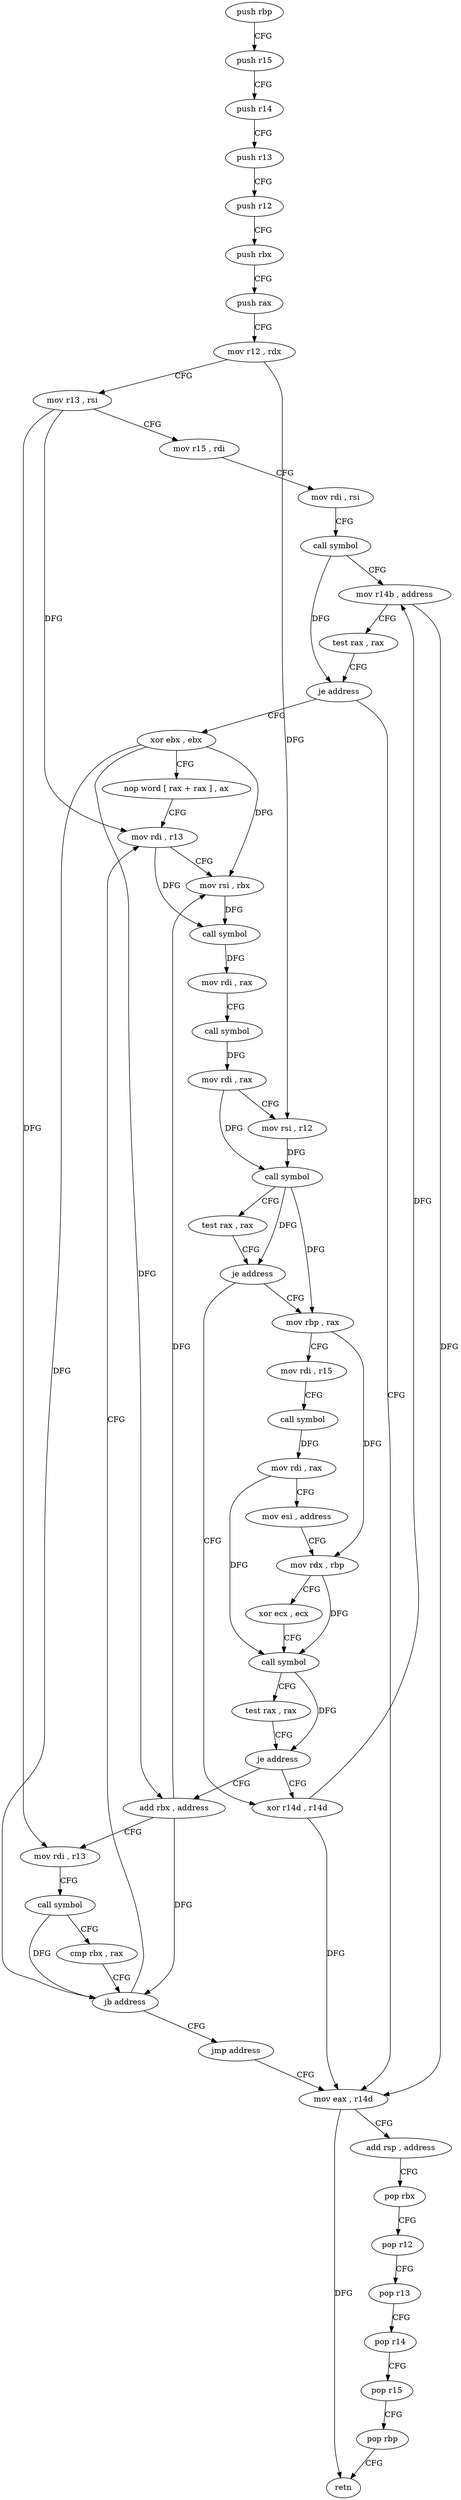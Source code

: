 digraph "func" {
"98144" [label = "push rbp" ]
"98145" [label = "push r15" ]
"98147" [label = "push r14" ]
"98149" [label = "push r13" ]
"98151" [label = "push r12" ]
"98153" [label = "push rbx" ]
"98154" [label = "push rax" ]
"98155" [label = "mov r12 , rdx" ]
"98158" [label = "mov r13 , rsi" ]
"98161" [label = "mov r15 , rdi" ]
"98164" [label = "mov rdi , rsi" ]
"98167" [label = "call symbol" ]
"98172" [label = "mov r14b , address" ]
"98175" [label = "test rax , rax" ]
"98178" [label = "je address" ]
"98283" [label = "mov eax , r14d" ]
"98180" [label = "xor ebx , ebx" ]
"98286" [label = "add rsp , address" ]
"98290" [label = "pop rbx" ]
"98291" [label = "pop r12" ]
"98293" [label = "pop r13" ]
"98295" [label = "pop r14" ]
"98297" [label = "pop r15" ]
"98299" [label = "pop rbp" ]
"98300" [label = "retn" ]
"98182" [label = "nop word [ rax + rax ] , ax" ]
"98192" [label = "mov rdi , r13" ]
"98280" [label = "xor r14d , r14d" ]
"98227" [label = "mov rbp , rax" ]
"98230" [label = "mov rdi , r15" ]
"98233" [label = "call symbol" ]
"98238" [label = "mov rdi , rax" ]
"98241" [label = "mov esi , address" ]
"98246" [label = "mov rdx , rbp" ]
"98249" [label = "xor ecx , ecx" ]
"98251" [label = "call symbol" ]
"98256" [label = "test rax , rax" ]
"98259" [label = "je address" ]
"98261" [label = "add rbx , address" ]
"98265" [label = "mov rdi , r13" ]
"98268" [label = "call symbol" ]
"98273" [label = "cmp rbx , rax" ]
"98276" [label = "jb address" ]
"98278" [label = "jmp address" ]
"98195" [label = "mov rsi , rbx" ]
"98198" [label = "call symbol" ]
"98203" [label = "mov rdi , rax" ]
"98206" [label = "call symbol" ]
"98211" [label = "mov rdi , rax" ]
"98214" [label = "mov rsi , r12" ]
"98217" [label = "call symbol" ]
"98222" [label = "test rax , rax" ]
"98225" [label = "je address" ]
"98144" -> "98145" [ label = "CFG" ]
"98145" -> "98147" [ label = "CFG" ]
"98147" -> "98149" [ label = "CFG" ]
"98149" -> "98151" [ label = "CFG" ]
"98151" -> "98153" [ label = "CFG" ]
"98153" -> "98154" [ label = "CFG" ]
"98154" -> "98155" [ label = "CFG" ]
"98155" -> "98158" [ label = "CFG" ]
"98155" -> "98214" [ label = "DFG" ]
"98158" -> "98161" [ label = "CFG" ]
"98158" -> "98192" [ label = "DFG" ]
"98158" -> "98265" [ label = "DFG" ]
"98161" -> "98164" [ label = "CFG" ]
"98164" -> "98167" [ label = "CFG" ]
"98167" -> "98172" [ label = "CFG" ]
"98167" -> "98178" [ label = "DFG" ]
"98172" -> "98175" [ label = "CFG" ]
"98172" -> "98283" [ label = "DFG" ]
"98175" -> "98178" [ label = "CFG" ]
"98178" -> "98283" [ label = "CFG" ]
"98178" -> "98180" [ label = "CFG" ]
"98283" -> "98286" [ label = "CFG" ]
"98283" -> "98300" [ label = "DFG" ]
"98180" -> "98182" [ label = "CFG" ]
"98180" -> "98195" [ label = "DFG" ]
"98180" -> "98261" [ label = "DFG" ]
"98180" -> "98276" [ label = "DFG" ]
"98286" -> "98290" [ label = "CFG" ]
"98290" -> "98291" [ label = "CFG" ]
"98291" -> "98293" [ label = "CFG" ]
"98293" -> "98295" [ label = "CFG" ]
"98295" -> "98297" [ label = "CFG" ]
"98297" -> "98299" [ label = "CFG" ]
"98299" -> "98300" [ label = "CFG" ]
"98182" -> "98192" [ label = "CFG" ]
"98192" -> "98195" [ label = "CFG" ]
"98192" -> "98198" [ label = "DFG" ]
"98280" -> "98283" [ label = "DFG" ]
"98280" -> "98172" [ label = "DFG" ]
"98227" -> "98230" [ label = "CFG" ]
"98227" -> "98246" [ label = "DFG" ]
"98230" -> "98233" [ label = "CFG" ]
"98233" -> "98238" [ label = "DFG" ]
"98238" -> "98241" [ label = "CFG" ]
"98238" -> "98251" [ label = "DFG" ]
"98241" -> "98246" [ label = "CFG" ]
"98246" -> "98249" [ label = "CFG" ]
"98246" -> "98251" [ label = "DFG" ]
"98249" -> "98251" [ label = "CFG" ]
"98251" -> "98256" [ label = "CFG" ]
"98251" -> "98259" [ label = "DFG" ]
"98256" -> "98259" [ label = "CFG" ]
"98259" -> "98280" [ label = "CFG" ]
"98259" -> "98261" [ label = "CFG" ]
"98261" -> "98265" [ label = "CFG" ]
"98261" -> "98195" [ label = "DFG" ]
"98261" -> "98276" [ label = "DFG" ]
"98265" -> "98268" [ label = "CFG" ]
"98268" -> "98273" [ label = "CFG" ]
"98268" -> "98276" [ label = "DFG" ]
"98273" -> "98276" [ label = "CFG" ]
"98276" -> "98192" [ label = "CFG" ]
"98276" -> "98278" [ label = "CFG" ]
"98278" -> "98283" [ label = "CFG" ]
"98195" -> "98198" [ label = "DFG" ]
"98198" -> "98203" [ label = "DFG" ]
"98203" -> "98206" [ label = "CFG" ]
"98206" -> "98211" [ label = "DFG" ]
"98211" -> "98214" [ label = "CFG" ]
"98211" -> "98217" [ label = "DFG" ]
"98214" -> "98217" [ label = "DFG" ]
"98217" -> "98222" [ label = "CFG" ]
"98217" -> "98225" [ label = "DFG" ]
"98217" -> "98227" [ label = "DFG" ]
"98222" -> "98225" [ label = "CFG" ]
"98225" -> "98280" [ label = "CFG" ]
"98225" -> "98227" [ label = "CFG" ]
}
